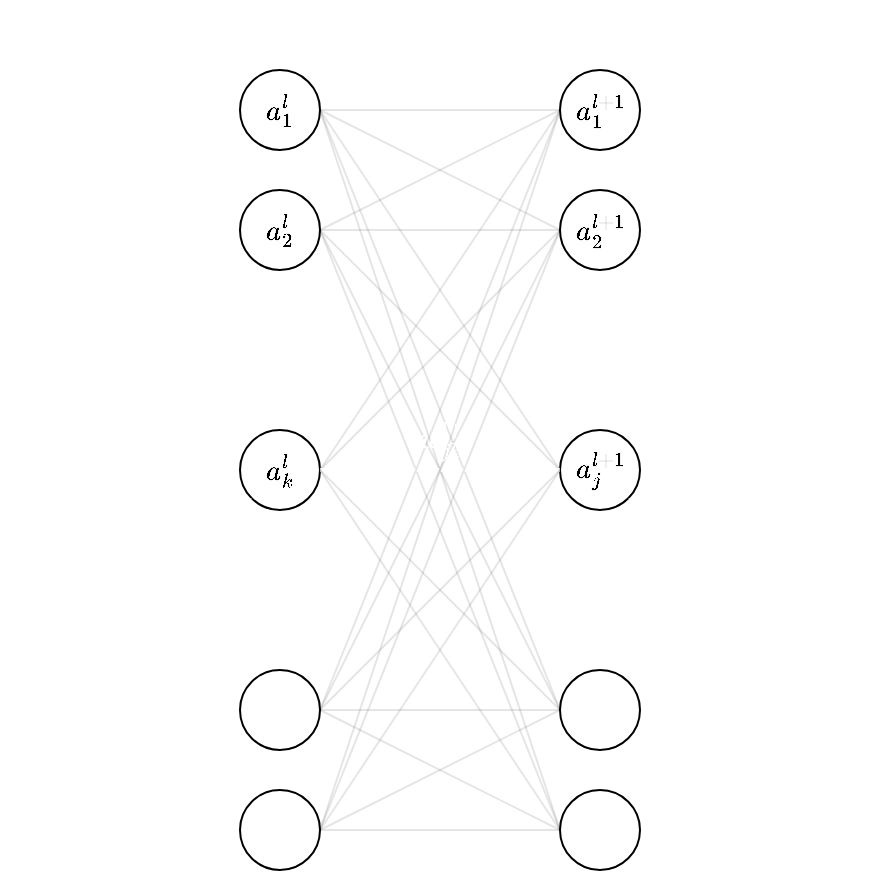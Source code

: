 <mxfile version="20.7.4" type="device"><diagram id="pjN8Y_IwOct03xjS3I1x" name="Page-1"><mxGraphModel dx="1149" dy="687" grid="1" gridSize="5" guides="1" tooltips="1" connect="1" arrows="1" fold="1" page="1" pageScale="1" pageWidth="827" pageHeight="1169" math="1" shadow="0"><root><mxCell id="0"/><mxCell id="1" parent="0"/><mxCell id="iNrxwaiSoc7df3PTyM6T-64" value="$$\vdots$$" style="text;html=1;resizable=0;autosize=1;align=center;verticalAlign=middle;points=[];fillColor=none;strokeColor=none;rounded=0;fontColor=#FFFFFF;fontSize=25;fontStyle=1" parent="1" vertex="1"><mxGeometry x="220" y="370" width="150" height="45" as="geometry"/></mxCell><mxCell id="iNrxwaiSoc7df3PTyM6T-65" value="$$\vdots$$" style="text;html=1;resizable=0;autosize=1;align=center;verticalAlign=middle;points=[];fillColor=none;strokeColor=none;rounded=0;fontColor=#FFFFFF;fontSize=25;fontStyle=1" parent="1" vertex="1"><mxGeometry x="380" y="370" width="150" height="45" as="geometry"/></mxCell><mxCell id="iNrxwaiSoc7df3PTyM6T-66" value="$$\vdots$$" style="text;html=1;resizable=0;autosize=1;align=center;verticalAlign=middle;points=[];fillColor=none;strokeColor=none;rounded=0;fontColor=#FFFFFF;fontSize=25;fontStyle=1" parent="1" vertex="1"><mxGeometry x="380" y="250" width="150" height="45" as="geometry"/></mxCell><mxCell id="iNrxwaiSoc7df3PTyM6T-67" value="$$\vdots$$" style="text;html=1;resizable=0;autosize=1;align=center;verticalAlign=middle;points=[];fillColor=none;strokeColor=none;rounded=0;fontColor=#FFFFFF;fontSize=25;fontStyle=1" parent="1" vertex="1"><mxGeometry x="220" y="250" width="150" height="45" as="geometry"/></mxCell><mxCell id="iNrxwaiSoc7df3PTyM6T-68" value="$$\dots$$" style="text;html=1;resizable=0;autosize=1;align=center;verticalAlign=middle;points=[];fillColor=none;strokeColor=none;rounded=0;fontColor=#FFFFFF;fontSize=25;fontStyle=1" parent="1" vertex="1"><mxGeometry x="170" y="125" width="135" height="45" as="geometry"/></mxCell><mxCell id="iNrxwaiSoc7df3PTyM6T-69" value="$$\dots$$" style="text;html=1;resizable=0;autosize=1;align=center;verticalAlign=middle;points=[];fillColor=none;strokeColor=none;rounded=0;fontColor=#FFFFFF;fontSize=25;fontStyle=1" parent="1" vertex="1"><mxGeometry x="170" y="185" width="135" height="45" as="geometry"/></mxCell><mxCell id="iNrxwaiSoc7df3PTyM6T-70" value="$$\dots$$" style="text;html=1;resizable=0;autosize=1;align=center;verticalAlign=middle;points=[];fillColor=none;strokeColor=none;rounded=0;fontColor=#FFFFFF;fontSize=25;fontStyle=1" parent="1" vertex="1"><mxGeometry x="170" y="305" width="135" height="45" as="geometry"/></mxCell><mxCell id="iNrxwaiSoc7df3PTyM6T-71" value="$$\dots$$" style="text;html=1;resizable=0;autosize=1;align=center;verticalAlign=middle;points=[];fillColor=none;strokeColor=none;rounded=0;fontColor=#FFFFFF;fontSize=25;fontStyle=1" parent="1" vertex="1"><mxGeometry x="170" y="425" width="135" height="45" as="geometry"/></mxCell><mxCell id="iNrxwaiSoc7df3PTyM6T-72" value="$$\dots$$" style="text;html=1;resizable=0;autosize=1;align=center;verticalAlign=middle;points=[];fillColor=none;strokeColor=none;rounded=0;fontColor=#FFFFFF;fontSize=25;fontStyle=1" parent="1" vertex="1"><mxGeometry x="170" y="485" width="135" height="45" as="geometry"/></mxCell><mxCell id="iNrxwaiSoc7df3PTyM6T-73" value="$$\dots$$" style="text;html=1;resizable=0;autosize=1;align=center;verticalAlign=middle;points=[];fillColor=none;strokeColor=none;rounded=0;fontColor=#FFFFFF;fontSize=25;fontStyle=1" parent="1" vertex="1"><mxGeometry x="440" y="125" width="135" height="45" as="geometry"/></mxCell><mxCell id="iNrxwaiSoc7df3PTyM6T-74" value="$$\dots$$" style="text;html=1;resizable=0;autosize=1;align=center;verticalAlign=middle;points=[];fillColor=none;strokeColor=none;rounded=0;fontColor=#FFFFFF;fontSize=25;fontStyle=1" parent="1" vertex="1"><mxGeometry x="440" y="185" width="135" height="45" as="geometry"/></mxCell><mxCell id="iNrxwaiSoc7df3PTyM6T-75" value="$$\dots$$" style="text;html=1;resizable=0;autosize=1;align=center;verticalAlign=middle;points=[];fillColor=none;strokeColor=none;rounded=0;fontColor=#FFFFFF;fontSize=25;fontStyle=1" parent="1" vertex="1"><mxGeometry x="440" y="305" width="135" height="45" as="geometry"/></mxCell><mxCell id="iNrxwaiSoc7df3PTyM6T-76" value="$$\dots$$" style="text;html=1;resizable=0;autosize=1;align=center;verticalAlign=middle;points=[];fillColor=none;strokeColor=none;rounded=0;fontColor=#FFFFFF;fontSize=25;fontStyle=1" parent="1" vertex="1"><mxGeometry x="440" y="425" width="135" height="45" as="geometry"/></mxCell><mxCell id="iNrxwaiSoc7df3PTyM6T-77" value="$$\dots$$" style="text;html=1;resizable=0;autosize=1;align=center;verticalAlign=middle;points=[];fillColor=none;strokeColor=none;rounded=0;fontColor=#FFFFFF;fontSize=25;fontStyle=1" parent="1" vertex="1"><mxGeometry x="440" y="485" width="135" height="45" as="geometry"/></mxCell><mxCell id="iNrxwaiSoc7df3PTyM6T-78" value="$$k^{th} \text{ neuron}$$" style="text;html=1;resizable=0;autosize=1;align=center;verticalAlign=middle;points=[];fillColor=none;strokeColor=none;rounded=0;fontSize=13;fontColor=#FFFFFF;fontStyle=1" parent="1" vertex="1"><mxGeometry x="155" y="295" width="175" height="30" as="geometry"/></mxCell><mxCell id="iNrxwaiSoc7df3PTyM6T-79" value="$$j^{th} \text{ neuron}$$" style="text;html=1;resizable=0;autosize=1;align=center;verticalAlign=middle;points=[];fillColor=none;strokeColor=none;rounded=0;fontSize=13;fontColor=#FFFFFF;fontStyle=1" parent="1" vertex="1"><mxGeometry x="423" y="295" width="170" height="30" as="geometry"/></mxCell><mxCell id="iNrxwaiSoc7df3PTyM6T-82" value="$$b_k^l$$" style="text;html=1;resizable=0;autosize=1;align=center;verticalAlign=middle;points=[];fillColor=none;strokeColor=none;rounded=0;fontSize=11;fontColor=#FFFFFF;fontStyle=1" parent="1" vertex="1"><mxGeometry x="180" y="375" width="75" height="30" as="geometry"/></mxCell><mxCell id="iNrxwaiSoc7df3PTyM6T-83" value="$$b_j^{l+1}$$" style="text;html=1;resizable=0;autosize=1;align=center;verticalAlign=middle;points=[];fillColor=none;strokeColor=none;rounded=0;fontSize=11;fontColor=#FFFFFF;fontStyle=1" parent="1" vertex="1"><mxGeometry x="493" y="375" width="90" height="30" as="geometry"/></mxCell><mxCell id="iNrxwaiSoc7df3PTyM6T-87" value="$$\text{layer }l$$" style="text;html=1;resizable=0;autosize=1;align=center;verticalAlign=middle;points=[];fillColor=none;strokeColor=none;rounded=0;fontSize=12;fontColor=#FFFFFF;" parent="1" vertex="1"><mxGeometry x="240" y="100" width="110" height="30" as="geometry"/></mxCell><mxCell id="iNrxwaiSoc7df3PTyM6T-88" value="$$\text{layer }l+1$$" style="text;html=1;resizable=0;autosize=1;align=center;verticalAlign=middle;points=[];fillColor=none;strokeColor=none;rounded=0;fontSize=12;fontColor=#FFFFFF;" parent="1" vertex="1"><mxGeometry x="400" y="100" width="125" height="30" as="geometry"/></mxCell><mxCell id="iNrxwaiSoc7df3PTyM6T-2" value="$$a_1^l$$" style="ellipse;whiteSpace=wrap;html=1;aspect=fixed;fontColor=#000000;fontStyle=0;strokeColor=#000000;" parent="1" vertex="1"><mxGeometry x="275" y="135" width="40" height="40" as="geometry"/></mxCell><mxCell id="iNrxwaiSoc7df3PTyM6T-3" value="$$a_2^l$$" style="ellipse;whiteSpace=wrap;html=1;aspect=fixed;fontColor=#000000;fontStyle=0;strokeColor=#000000;" parent="1" vertex="1"><mxGeometry x="275" y="195" width="40" height="40" as="geometry"/></mxCell><mxCell id="iNrxwaiSoc7df3PTyM6T-4" value="$$a_k^{l}$$" style="ellipse;whiteSpace=wrap;html=1;aspect=fixed;fontColor=#000000;fontStyle=0;strokeColor=#000000;" parent="1" vertex="1"><mxGeometry x="275" y="315" width="40" height="40" as="geometry"/></mxCell><mxCell id="iNrxwaiSoc7df3PTyM6T-5" value="" style="ellipse;whiteSpace=wrap;html=1;aspect=fixed;" parent="1" vertex="1"><mxGeometry x="275" y="435" width="40" height="40" as="geometry"/></mxCell><mxCell id="iNrxwaiSoc7df3PTyM6T-6" value="" style="ellipse;whiteSpace=wrap;html=1;aspect=fixed;" parent="1" vertex="1"><mxGeometry x="275" y="495" width="40" height="40" as="geometry"/></mxCell><mxCell id="iNrxwaiSoc7df3PTyM6T-7" value="$$a_1^{l+1}$$" style="ellipse;whiteSpace=wrap;html=1;aspect=fixed;fontColor=#000000;fontStyle=0;strokeColor=#000000;" parent="1" vertex="1"><mxGeometry x="435" y="135" width="40" height="40" as="geometry"/></mxCell><mxCell id="iNrxwaiSoc7df3PTyM6T-8" value="$$a_2^{l+1}$$" style="ellipse;whiteSpace=wrap;html=1;aspect=fixed;fontColor=#000000;fontStyle=0;strokeColor=#000000;" parent="1" vertex="1"><mxGeometry x="435" y="195" width="40" height="40" as="geometry"/></mxCell><mxCell id="iNrxwaiSoc7df3PTyM6T-9" value="$$a_j^{l+1}$$" style="ellipse;whiteSpace=wrap;html=1;aspect=fixed;fontColor=#000000;fontStyle=0;strokeColor=#000000;" parent="1" vertex="1"><mxGeometry x="435" y="315" width="40" height="40" as="geometry"/></mxCell><mxCell id="iNrxwaiSoc7df3PTyM6T-10" value="" style="ellipse;whiteSpace=wrap;html=1;aspect=fixed;" parent="1" vertex="1"><mxGeometry x="435" y="435" width="40" height="40" as="geometry"/></mxCell><mxCell id="iNrxwaiSoc7df3PTyM6T-11" value="" style="ellipse;whiteSpace=wrap;html=1;aspect=fixed;" parent="1" vertex="1"><mxGeometry x="435" y="495" width="40" height="40" as="geometry"/></mxCell><mxCell id="iNrxwaiSoc7df3PTyM6T-12" value="" style="endArrow=none;html=1;rounded=0;exitX=1;exitY=0.5;exitDx=0;exitDy=0;entryX=0;entryY=0.5;entryDx=0;entryDy=0;strokeWidth=1;opacity=10;" parent="1" source="iNrxwaiSoc7df3PTyM6T-2" target="iNrxwaiSoc7df3PTyM6T-7" edge="1"><mxGeometry width="50" height="50" relative="1" as="geometry"><mxPoint x="420" y="415" as="sourcePoint"/><mxPoint x="470" y="365" as="targetPoint"/></mxGeometry></mxCell><mxCell id="iNrxwaiSoc7df3PTyM6T-13" value="" style="endArrow=none;html=1;rounded=0;exitX=1;exitY=0.5;exitDx=0;exitDy=0;entryX=0;entryY=0.5;entryDx=0;entryDy=0;strokeWidth=1;opacity=10;" parent="1" source="iNrxwaiSoc7df3PTyM6T-2" target="iNrxwaiSoc7df3PTyM6T-8" edge="1"><mxGeometry width="50" height="50" relative="1" as="geometry"><mxPoint x="320.0" y="160.0" as="sourcePoint"/><mxPoint x="440.0" y="160.0" as="targetPoint"/></mxGeometry></mxCell><mxCell id="iNrxwaiSoc7df3PTyM6T-14" value="" style="endArrow=none;html=1;rounded=0;exitX=1;exitY=0.5;exitDx=0;exitDy=0;entryX=0;entryY=0.5;entryDx=0;entryDy=0;strokeWidth=1;opacity=10;" parent="1" source="iNrxwaiSoc7df3PTyM6T-2" target="iNrxwaiSoc7df3PTyM6T-9" edge="1"><mxGeometry width="50" height="50" relative="1" as="geometry"><mxPoint x="325.0" y="165.0" as="sourcePoint"/><mxPoint x="445.0" y="165.0" as="targetPoint"/></mxGeometry></mxCell><mxCell id="iNrxwaiSoc7df3PTyM6T-15" value="" style="endArrow=none;html=1;rounded=0;exitX=1;exitY=0.5;exitDx=0;exitDy=0;entryX=0;entryY=0.5;entryDx=0;entryDy=0;strokeWidth=1;opacity=10;" parent="1" source="iNrxwaiSoc7df3PTyM6T-2" target="iNrxwaiSoc7df3PTyM6T-10" edge="1"><mxGeometry width="50" height="50" relative="1" as="geometry"><mxPoint x="330.0" y="170.0" as="sourcePoint"/><mxPoint x="450.0" y="170.0" as="targetPoint"/></mxGeometry></mxCell><mxCell id="iNrxwaiSoc7df3PTyM6T-16" value="" style="endArrow=none;html=1;rounded=0;exitX=1;exitY=0.5;exitDx=0;exitDy=0;entryX=0;entryY=0.5;entryDx=0;entryDy=0;strokeWidth=1;opacity=10;" parent="1" source="iNrxwaiSoc7df3PTyM6T-2" target="iNrxwaiSoc7df3PTyM6T-11" edge="1"><mxGeometry width="50" height="50" relative="1" as="geometry"><mxPoint x="335.0" y="175.0" as="sourcePoint"/><mxPoint x="455.0" y="175.0" as="targetPoint"/></mxGeometry></mxCell><mxCell id="iNrxwaiSoc7df3PTyM6T-18" value="" style="endArrow=none;html=1;rounded=0;exitX=1;exitY=0.5;exitDx=0;exitDy=0;entryX=0;entryY=0.5;entryDx=0;entryDy=0;strokeWidth=1;opacity=10;" parent="1" source="iNrxwaiSoc7df3PTyM6T-3" target="iNrxwaiSoc7df3PTyM6T-7" edge="1"><mxGeometry width="50" height="50" relative="1" as="geometry"><mxPoint x="420" y="415" as="sourcePoint"/><mxPoint x="470" y="365" as="targetPoint"/></mxGeometry></mxCell><mxCell id="iNrxwaiSoc7df3PTyM6T-19" value="" style="endArrow=none;html=1;rounded=0;exitX=1;exitY=0.5;exitDx=0;exitDy=0;entryX=0;entryY=0.5;entryDx=0;entryDy=0;strokeWidth=1;opacity=10;" parent="1" source="iNrxwaiSoc7df3PTyM6T-3" target="iNrxwaiSoc7df3PTyM6T-8" edge="1"><mxGeometry width="50" height="50" relative="1" as="geometry"><mxPoint x="345.0" y="185.0" as="sourcePoint"/><mxPoint x="430" y="220" as="targetPoint"/></mxGeometry></mxCell><mxCell id="iNrxwaiSoc7df3PTyM6T-20" value="" style="endArrow=none;html=1;rounded=0;exitX=1;exitY=0.5;exitDx=0;exitDy=0;entryX=0;entryY=0.5;entryDx=0;entryDy=0;strokeWidth=1;opacity=10;" parent="1" source="iNrxwaiSoc7df3PTyM6T-3" target="iNrxwaiSoc7df3PTyM6T-9" edge="1"><mxGeometry width="50" height="50" relative="1" as="geometry"><mxPoint x="350.0" y="190.0" as="sourcePoint"/><mxPoint x="470.0" y="190.0" as="targetPoint"/></mxGeometry></mxCell><mxCell id="iNrxwaiSoc7df3PTyM6T-21" value="" style="endArrow=none;html=1;rounded=0;exitX=1;exitY=0.5;exitDx=0;exitDy=0;entryX=0;entryY=0.5;entryDx=0;entryDy=0;strokeWidth=1;opacity=10;" parent="1" source="iNrxwaiSoc7df3PTyM6T-3" target="iNrxwaiSoc7df3PTyM6T-10" edge="1"><mxGeometry width="50" height="50" relative="1" as="geometry"><mxPoint x="355.0" y="195.0" as="sourcePoint"/><mxPoint x="475.0" y="195.0" as="targetPoint"/></mxGeometry></mxCell><mxCell id="iNrxwaiSoc7df3PTyM6T-22" value="" style="endArrow=none;html=1;rounded=0;exitX=1;exitY=0.5;exitDx=0;exitDy=0;entryX=0;entryY=0.5;entryDx=0;entryDy=0;strokeWidth=1;opacity=10;" parent="1" source="iNrxwaiSoc7df3PTyM6T-3" target="iNrxwaiSoc7df3PTyM6T-11" edge="1"><mxGeometry width="50" height="50" relative="1" as="geometry"><mxPoint x="360.0" y="200.0" as="sourcePoint"/><mxPoint x="480.0" y="200.0" as="targetPoint"/></mxGeometry></mxCell><mxCell id="iNrxwaiSoc7df3PTyM6T-23" value="" style="endArrow=none;html=1;rounded=0;exitX=1;exitY=0.5;exitDx=0;exitDy=0;entryX=0;entryY=0.5;entryDx=0;entryDy=0;strokeWidth=1;opacity=10;" parent="1" source="iNrxwaiSoc7df3PTyM6T-4" target="iNrxwaiSoc7df3PTyM6T-7" edge="1"><mxGeometry width="50" height="50" relative="1" as="geometry"><mxPoint x="365.0" y="205.0" as="sourcePoint"/><mxPoint x="485.0" y="205.0" as="targetPoint"/></mxGeometry></mxCell><mxCell id="iNrxwaiSoc7df3PTyM6T-24" value="" style="endArrow=none;html=1;rounded=0;exitX=1;exitY=0.5;exitDx=0;exitDy=0;entryX=0;entryY=0.5;entryDx=0;entryDy=0;strokeWidth=1;opacity=10;" parent="1" source="iNrxwaiSoc7df3PTyM6T-4" target="iNrxwaiSoc7df3PTyM6T-8" edge="1"><mxGeometry width="50" height="50" relative="1" as="geometry"><mxPoint x="370.0" y="210.0" as="sourcePoint"/><mxPoint x="490.0" y="210.0" as="targetPoint"/></mxGeometry></mxCell><mxCell id="iNrxwaiSoc7df3PTyM6T-25" value="" style="endArrow=none;html=1;rounded=0;exitX=1;exitY=0.5;exitDx=0;exitDy=0;entryX=0;entryY=0.5;entryDx=0;entryDy=0;strokeWidth=2;opacity=80;strokeColor=#FFFFFF;" parent="1" source="iNrxwaiSoc7df3PTyM6T-4" target="iNrxwaiSoc7df3PTyM6T-9" edge="1"><mxGeometry width="50" height="50" relative="1" as="geometry"><mxPoint x="375.0" y="215.0" as="sourcePoint"/><mxPoint x="495.0" y="215.0" as="targetPoint"/></mxGeometry></mxCell><mxCell id="iNrxwaiSoc7df3PTyM6T-26" value="" style="endArrow=none;html=1;rounded=0;exitX=1;exitY=0.5;exitDx=0;exitDy=0;entryX=0;entryY=0.5;entryDx=0;entryDy=0;strokeWidth=1;opacity=10;" parent="1" source="iNrxwaiSoc7df3PTyM6T-4" target="iNrxwaiSoc7df3PTyM6T-10" edge="1"><mxGeometry width="50" height="50" relative="1" as="geometry"><mxPoint x="380.0" y="220.0" as="sourcePoint"/><mxPoint x="500.0" y="220.0" as="targetPoint"/></mxGeometry></mxCell><mxCell id="iNrxwaiSoc7df3PTyM6T-27" value="" style="endArrow=none;html=1;rounded=0;exitX=1;exitY=0.5;exitDx=0;exitDy=0;entryX=0;entryY=0.5;entryDx=0;entryDy=0;strokeWidth=1;opacity=10;" parent="1" source="iNrxwaiSoc7df3PTyM6T-4" target="iNrxwaiSoc7df3PTyM6T-11" edge="1"><mxGeometry width="50" height="50" relative="1" as="geometry"><mxPoint x="385.0" y="225.0" as="sourcePoint"/><mxPoint x="505.0" y="225.0" as="targetPoint"/></mxGeometry></mxCell><mxCell id="iNrxwaiSoc7df3PTyM6T-28" value="" style="endArrow=none;html=1;rounded=0;exitX=1;exitY=0.5;exitDx=0;exitDy=0;entryX=0;entryY=0.5;entryDx=0;entryDy=0;strokeWidth=1;opacity=10;" parent="1" source="iNrxwaiSoc7df3PTyM6T-5" target="iNrxwaiSoc7df3PTyM6T-7" edge="1"><mxGeometry width="50" height="50" relative="1" as="geometry"><mxPoint x="390.0" y="230.0" as="sourcePoint"/><mxPoint x="510.0" y="230.0" as="targetPoint"/></mxGeometry></mxCell><mxCell id="iNrxwaiSoc7df3PTyM6T-29" value="" style="endArrow=none;html=1;rounded=0;exitX=1;exitY=0.5;exitDx=0;exitDy=0;entryX=0;entryY=0.5;entryDx=0;entryDy=0;strokeWidth=1;opacity=10;" parent="1" source="iNrxwaiSoc7df3PTyM6T-5" target="iNrxwaiSoc7df3PTyM6T-8" edge="1"><mxGeometry width="50" height="50" relative="1" as="geometry"><mxPoint x="395.0" y="235.0" as="sourcePoint"/><mxPoint x="515.0" y="235.0" as="targetPoint"/></mxGeometry></mxCell><mxCell id="iNrxwaiSoc7df3PTyM6T-30" value="" style="endArrow=none;html=1;rounded=0;exitX=1;exitY=0.5;exitDx=0;exitDy=0;entryX=0;entryY=0.5;entryDx=0;entryDy=0;strokeWidth=1;opacity=10;" parent="1" source="iNrxwaiSoc7df3PTyM6T-5" target="iNrxwaiSoc7df3PTyM6T-9" edge="1"><mxGeometry width="50" height="50" relative="1" as="geometry"><mxPoint x="400.0" y="240.0" as="sourcePoint"/><mxPoint x="520.0" y="240.0" as="targetPoint"/></mxGeometry></mxCell><mxCell id="iNrxwaiSoc7df3PTyM6T-31" value="" style="endArrow=none;html=1;rounded=0;exitX=1;exitY=0.5;exitDx=0;exitDy=0;entryX=0;entryY=0.5;entryDx=0;entryDy=0;strokeWidth=1;opacity=10;" parent="1" source="iNrxwaiSoc7df3PTyM6T-5" target="iNrxwaiSoc7df3PTyM6T-10" edge="1"><mxGeometry width="50" height="50" relative="1" as="geometry"><mxPoint x="405.0" y="245.0" as="sourcePoint"/><mxPoint x="525.0" y="245.0" as="targetPoint"/></mxGeometry></mxCell><mxCell id="iNrxwaiSoc7df3PTyM6T-32" value="" style="endArrow=none;html=1;rounded=0;exitX=1;exitY=0.5;exitDx=0;exitDy=0;entryX=0;entryY=0.5;entryDx=0;entryDy=0;strokeWidth=1;opacity=10;" parent="1" source="iNrxwaiSoc7df3PTyM6T-5" target="iNrxwaiSoc7df3PTyM6T-11" edge="1"><mxGeometry width="50" height="50" relative="1" as="geometry"><mxPoint x="410.0" y="250.0" as="sourcePoint"/><mxPoint x="530.0" y="250.0" as="targetPoint"/></mxGeometry></mxCell><mxCell id="iNrxwaiSoc7df3PTyM6T-33" value="" style="endArrow=none;html=1;rounded=0;exitX=1;exitY=0.5;exitDx=0;exitDy=0;entryX=0;entryY=0.5;entryDx=0;entryDy=0;strokeWidth=1;opacity=10;" parent="1" source="iNrxwaiSoc7df3PTyM6T-6" target="iNrxwaiSoc7df3PTyM6T-11" edge="1"><mxGeometry width="50" height="50" relative="1" as="geometry"><mxPoint x="415.0" y="255.0" as="sourcePoint"/><mxPoint x="535.0" y="255.0" as="targetPoint"/></mxGeometry></mxCell><mxCell id="iNrxwaiSoc7df3PTyM6T-34" value="" style="endArrow=none;html=1;rounded=0;exitX=1;exitY=0.5;exitDx=0;exitDy=0;entryX=0;entryY=0.5;entryDx=0;entryDy=0;strokeWidth=1;opacity=10;" parent="1" source="iNrxwaiSoc7df3PTyM6T-6" target="iNrxwaiSoc7df3PTyM6T-7" edge="1"><mxGeometry width="50" height="50" relative="1" as="geometry"><mxPoint x="420.0" y="260.0" as="sourcePoint"/><mxPoint x="540.0" y="260.0" as="targetPoint"/></mxGeometry></mxCell><mxCell id="iNrxwaiSoc7df3PTyM6T-35" value="" style="endArrow=none;html=1;rounded=0;exitX=1;exitY=0.5;exitDx=0;exitDy=0;entryX=0;entryY=0.5;entryDx=0;entryDy=0;strokeWidth=1;opacity=10;" parent="1" source="iNrxwaiSoc7df3PTyM6T-6" target="iNrxwaiSoc7df3PTyM6T-8" edge="1"><mxGeometry width="50" height="50" relative="1" as="geometry"><mxPoint x="425.0" y="265.0" as="sourcePoint"/><mxPoint x="545.0" y="265.0" as="targetPoint"/></mxGeometry></mxCell><mxCell id="iNrxwaiSoc7df3PTyM6T-36" value="" style="endArrow=none;html=1;rounded=0;exitX=1;exitY=0.5;exitDx=0;exitDy=0;entryX=0;entryY=0.5;entryDx=0;entryDy=0;strokeWidth=1;opacity=10;" parent="1" source="iNrxwaiSoc7df3PTyM6T-6" target="iNrxwaiSoc7df3PTyM6T-9" edge="1"><mxGeometry width="50" height="50" relative="1" as="geometry"><mxPoint x="430.0" y="270.0" as="sourcePoint"/><mxPoint x="550.0" y="270.0" as="targetPoint"/></mxGeometry></mxCell><mxCell id="iNrxwaiSoc7df3PTyM6T-37" value="" style="endArrow=none;html=1;rounded=0;exitX=1;exitY=0.5;exitDx=0;exitDy=0;entryX=0;entryY=0.5;entryDx=0;entryDy=0;strokeWidth=1;opacity=10;" parent="1" source="iNrxwaiSoc7df3PTyM6T-6" target="iNrxwaiSoc7df3PTyM6T-10" edge="1"><mxGeometry width="50" height="50" relative="1" as="geometry"><mxPoint x="435.0" y="275.0" as="sourcePoint"/><mxPoint x="555.0" y="275.0" as="targetPoint"/></mxGeometry></mxCell><mxCell id="iNrxwaiSoc7df3PTyM6T-80" value="" style="endArrow=classic;html=1;rounded=0;strokeWidth=1;fontSize=11;fontColor=#FF0000;entryX=0;entryY=1;entryDx=0;entryDy=0;strokeColor=#FFFFFF;" parent="1" target="iNrxwaiSoc7df3PTyM6T-4" edge="1"><mxGeometry width="50" height="50" relative="1" as="geometry"><mxPoint x="235" y="375" as="sourcePoint"/><mxPoint x="250" y="360" as="targetPoint"/></mxGeometry></mxCell><mxCell id="iNrxwaiSoc7df3PTyM6T-81" value="" style="endArrow=classic;html=1;rounded=0;strokeWidth=1;fontSize=11;fontColor=#FF0000;exitX=0.9;exitY=0.111;exitDx=0;exitDy=0;exitPerimeter=0;entryX=1;entryY=1;entryDx=0;entryDy=0;strokeColor=#FFFFFF;" parent="1" source="iNrxwaiSoc7df3PTyM6T-65" target="iNrxwaiSoc7df3PTyM6T-9" edge="1"><mxGeometry width="50" height="50" relative="1" as="geometry"><mxPoint x="525" y="395.86" as="sourcePoint"/><mxPoint x="565.858" y="365.002" as="targetPoint"/></mxGeometry></mxCell><mxCell id="iNrxwaiSoc7df3PTyM6T-84" value="$$w_{jk}^{l+1}$$" style="text;html=1;resizable=0;autosize=1;align=center;verticalAlign=middle;points=[];fillColor=none;strokeColor=none;rounded=0;fontSize=12;fontColor=#FFFFFF;fontStyle=1" parent="1" vertex="1"><mxGeometry x="320" y="305" width="115" height="30" as="geometry"/></mxCell></root></mxGraphModel></diagram></mxfile>